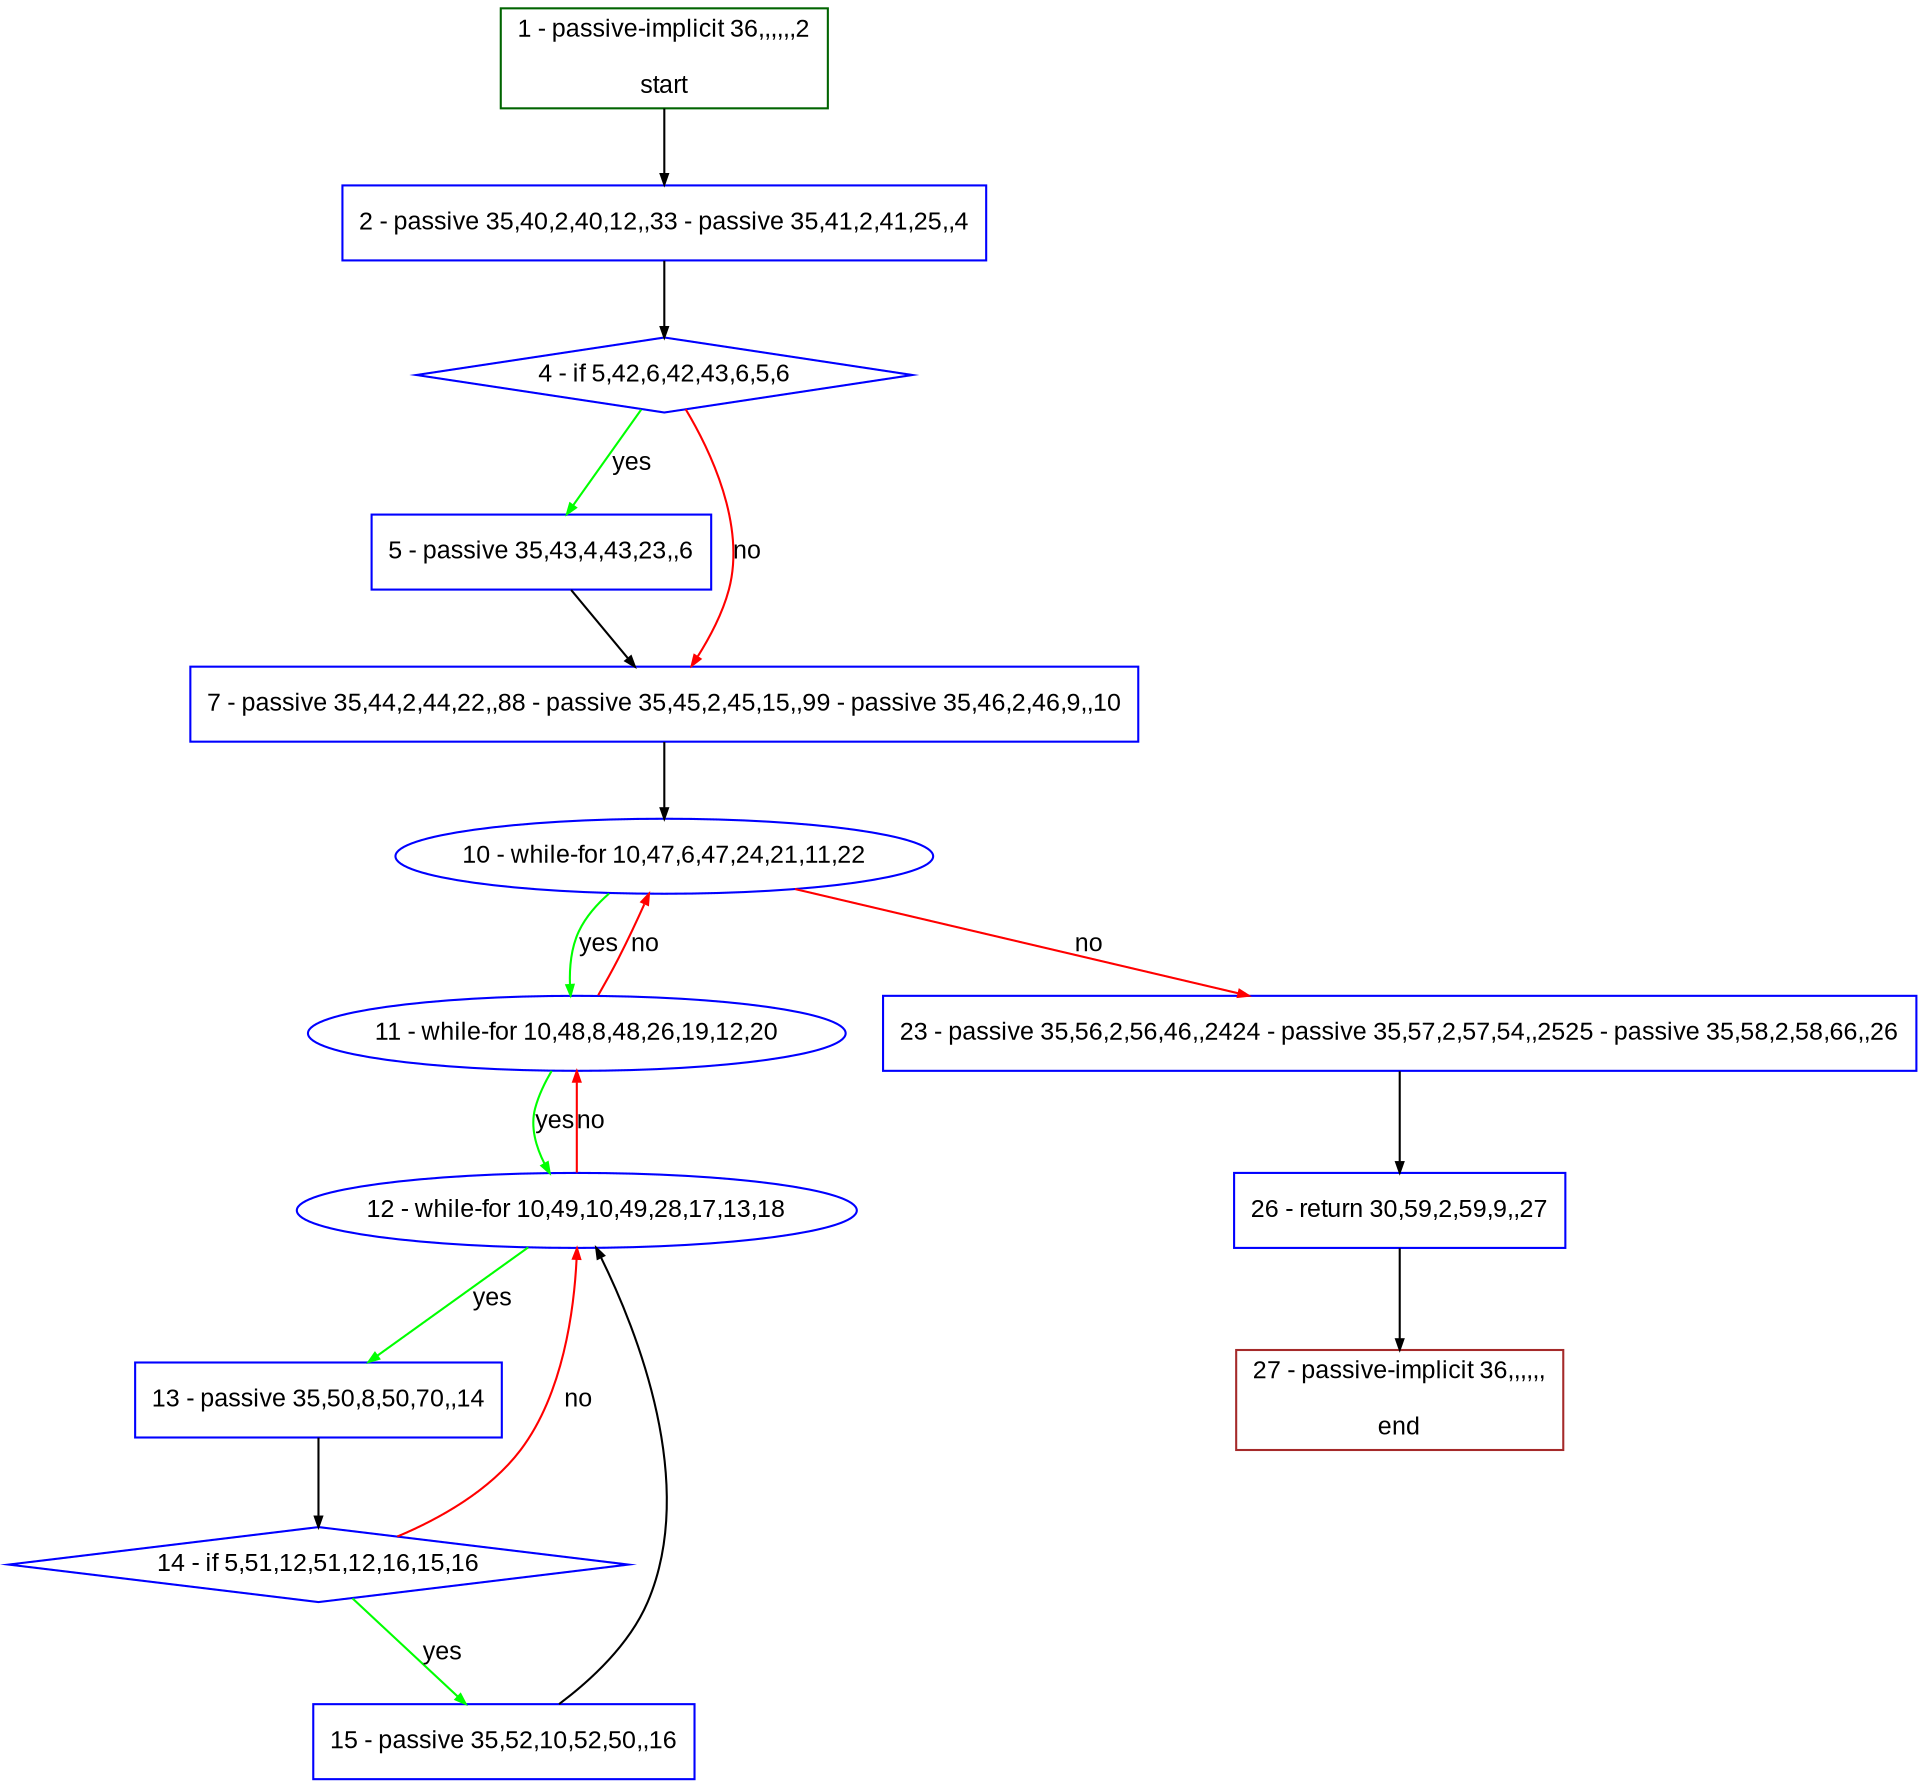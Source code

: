digraph "" {
  graph [pack="true", label="", fontsize="12", packmode="clust", fontname="Arial", fillcolor="#FFFFCC", bgcolor="white", style="rounded,filled", compound="true"];
  node [node_initialized="no", label="", color="grey", fontsize="12", fillcolor="white", fontname="Arial", style="filled", shape="rectangle", compound="true", fixedsize="false"];
  edge [fontcolor="black", arrowhead="normal", arrowtail="none", arrowsize="0.5", ltail="", label="", color="black", fontsize="12", lhead="", fontname="Arial", dir="forward", compound="true"];
  __N1 [label="2 - passive 35,40,2,40,12,,33 - passive 35,41,2,41,25,,4", color="#0000ff", fillcolor="#ffffff", style="filled", shape="box"];
  __N2 [label="1 - passive-implicit 36,,,,,,2\n\nstart", color="#006400", fillcolor="#ffffff", style="filled", shape="box"];
  __N3 [label="4 - if 5,42,6,42,43,6,5,6", color="#0000ff", fillcolor="#ffffff", style="filled", shape="diamond"];
  __N4 [label="5 - passive 35,43,4,43,23,,6", color="#0000ff", fillcolor="#ffffff", style="filled", shape="box"];
  __N5 [label="7 - passive 35,44,2,44,22,,88 - passive 35,45,2,45,15,,99 - passive 35,46,2,46,9,,10", color="#0000ff", fillcolor="#ffffff", style="filled", shape="box"];
  __N6 [label="10 - while-for 10,47,6,47,24,21,11,22", color="#0000ff", fillcolor="#ffffff", style="filled", shape="oval"];
  __N7 [label="11 - while-for 10,48,8,48,26,19,12,20", color="#0000ff", fillcolor="#ffffff", style="filled", shape="oval"];
  __N8 [label="23 - passive 35,56,2,56,46,,2424 - passive 35,57,2,57,54,,2525 - passive 35,58,2,58,66,,26", color="#0000ff", fillcolor="#ffffff", style="filled", shape="box"];
  __N9 [label="12 - while-for 10,49,10,49,28,17,13,18", color="#0000ff", fillcolor="#ffffff", style="filled", shape="oval"];
  __N10 [label="13 - passive 35,50,8,50,70,,14", color="#0000ff", fillcolor="#ffffff", style="filled", shape="box"];
  __N11 [label="14 - if 5,51,12,51,12,16,15,16", color="#0000ff", fillcolor="#ffffff", style="filled", shape="diamond"];
  __N12 [label="15 - passive 35,52,10,52,50,,16", color="#0000ff", fillcolor="#ffffff", style="filled", shape="box"];
  __N13 [label="26 - return 30,59,2,59,9,,27", color="#0000ff", fillcolor="#ffffff", style="filled", shape="box"];
  __N14 [label="27 - passive-implicit 36,,,,,,\n\nend", color="#a52a2a", fillcolor="#ffffff", style="filled", shape="box"];
  __N2 -> __N1 [arrowhead="normal", arrowtail="none", color="#000000", label="", dir="forward"];
  __N1 -> __N3 [arrowhead="normal", arrowtail="none", color="#000000", label="", dir="forward"];
  __N3 -> __N4 [arrowhead="normal", arrowtail="none", color="#00ff00", label="yes", dir="forward"];
  __N3 -> __N5 [arrowhead="normal", arrowtail="none", color="#ff0000", label="no", dir="forward"];
  __N4 -> __N5 [arrowhead="normal", arrowtail="none", color="#000000", label="", dir="forward"];
  __N5 -> __N6 [arrowhead="normal", arrowtail="none", color="#000000", label="", dir="forward"];
  __N6 -> __N7 [arrowhead="normal", arrowtail="none", color="#00ff00", label="yes", dir="forward"];
  __N7 -> __N6 [arrowhead="normal", arrowtail="none", color="#ff0000", label="no", dir="forward"];
  __N6 -> __N8 [arrowhead="normal", arrowtail="none", color="#ff0000", label="no", dir="forward"];
  __N7 -> __N9 [arrowhead="normal", arrowtail="none", color="#00ff00", label="yes", dir="forward"];
  __N9 -> __N7 [arrowhead="normal", arrowtail="none", color="#ff0000", label="no", dir="forward"];
  __N9 -> __N10 [arrowhead="normal", arrowtail="none", color="#00ff00", label="yes", dir="forward"];
  __N10 -> __N11 [arrowhead="normal", arrowtail="none", color="#000000", label="", dir="forward"];
  __N11 -> __N9 [arrowhead="normal", arrowtail="none", color="#ff0000", label="no", dir="forward"];
  __N11 -> __N12 [arrowhead="normal", arrowtail="none", color="#00ff00", label="yes", dir="forward"];
  __N12 -> __N9 [arrowhead="normal", arrowtail="none", color="#000000", label="", dir="forward"];
  __N8 -> __N13 [arrowhead="normal", arrowtail="none", color="#000000", label="", dir="forward"];
  __N13 -> __N14 [arrowhead="normal", arrowtail="none", color="#000000", label="", dir="forward"];
}
